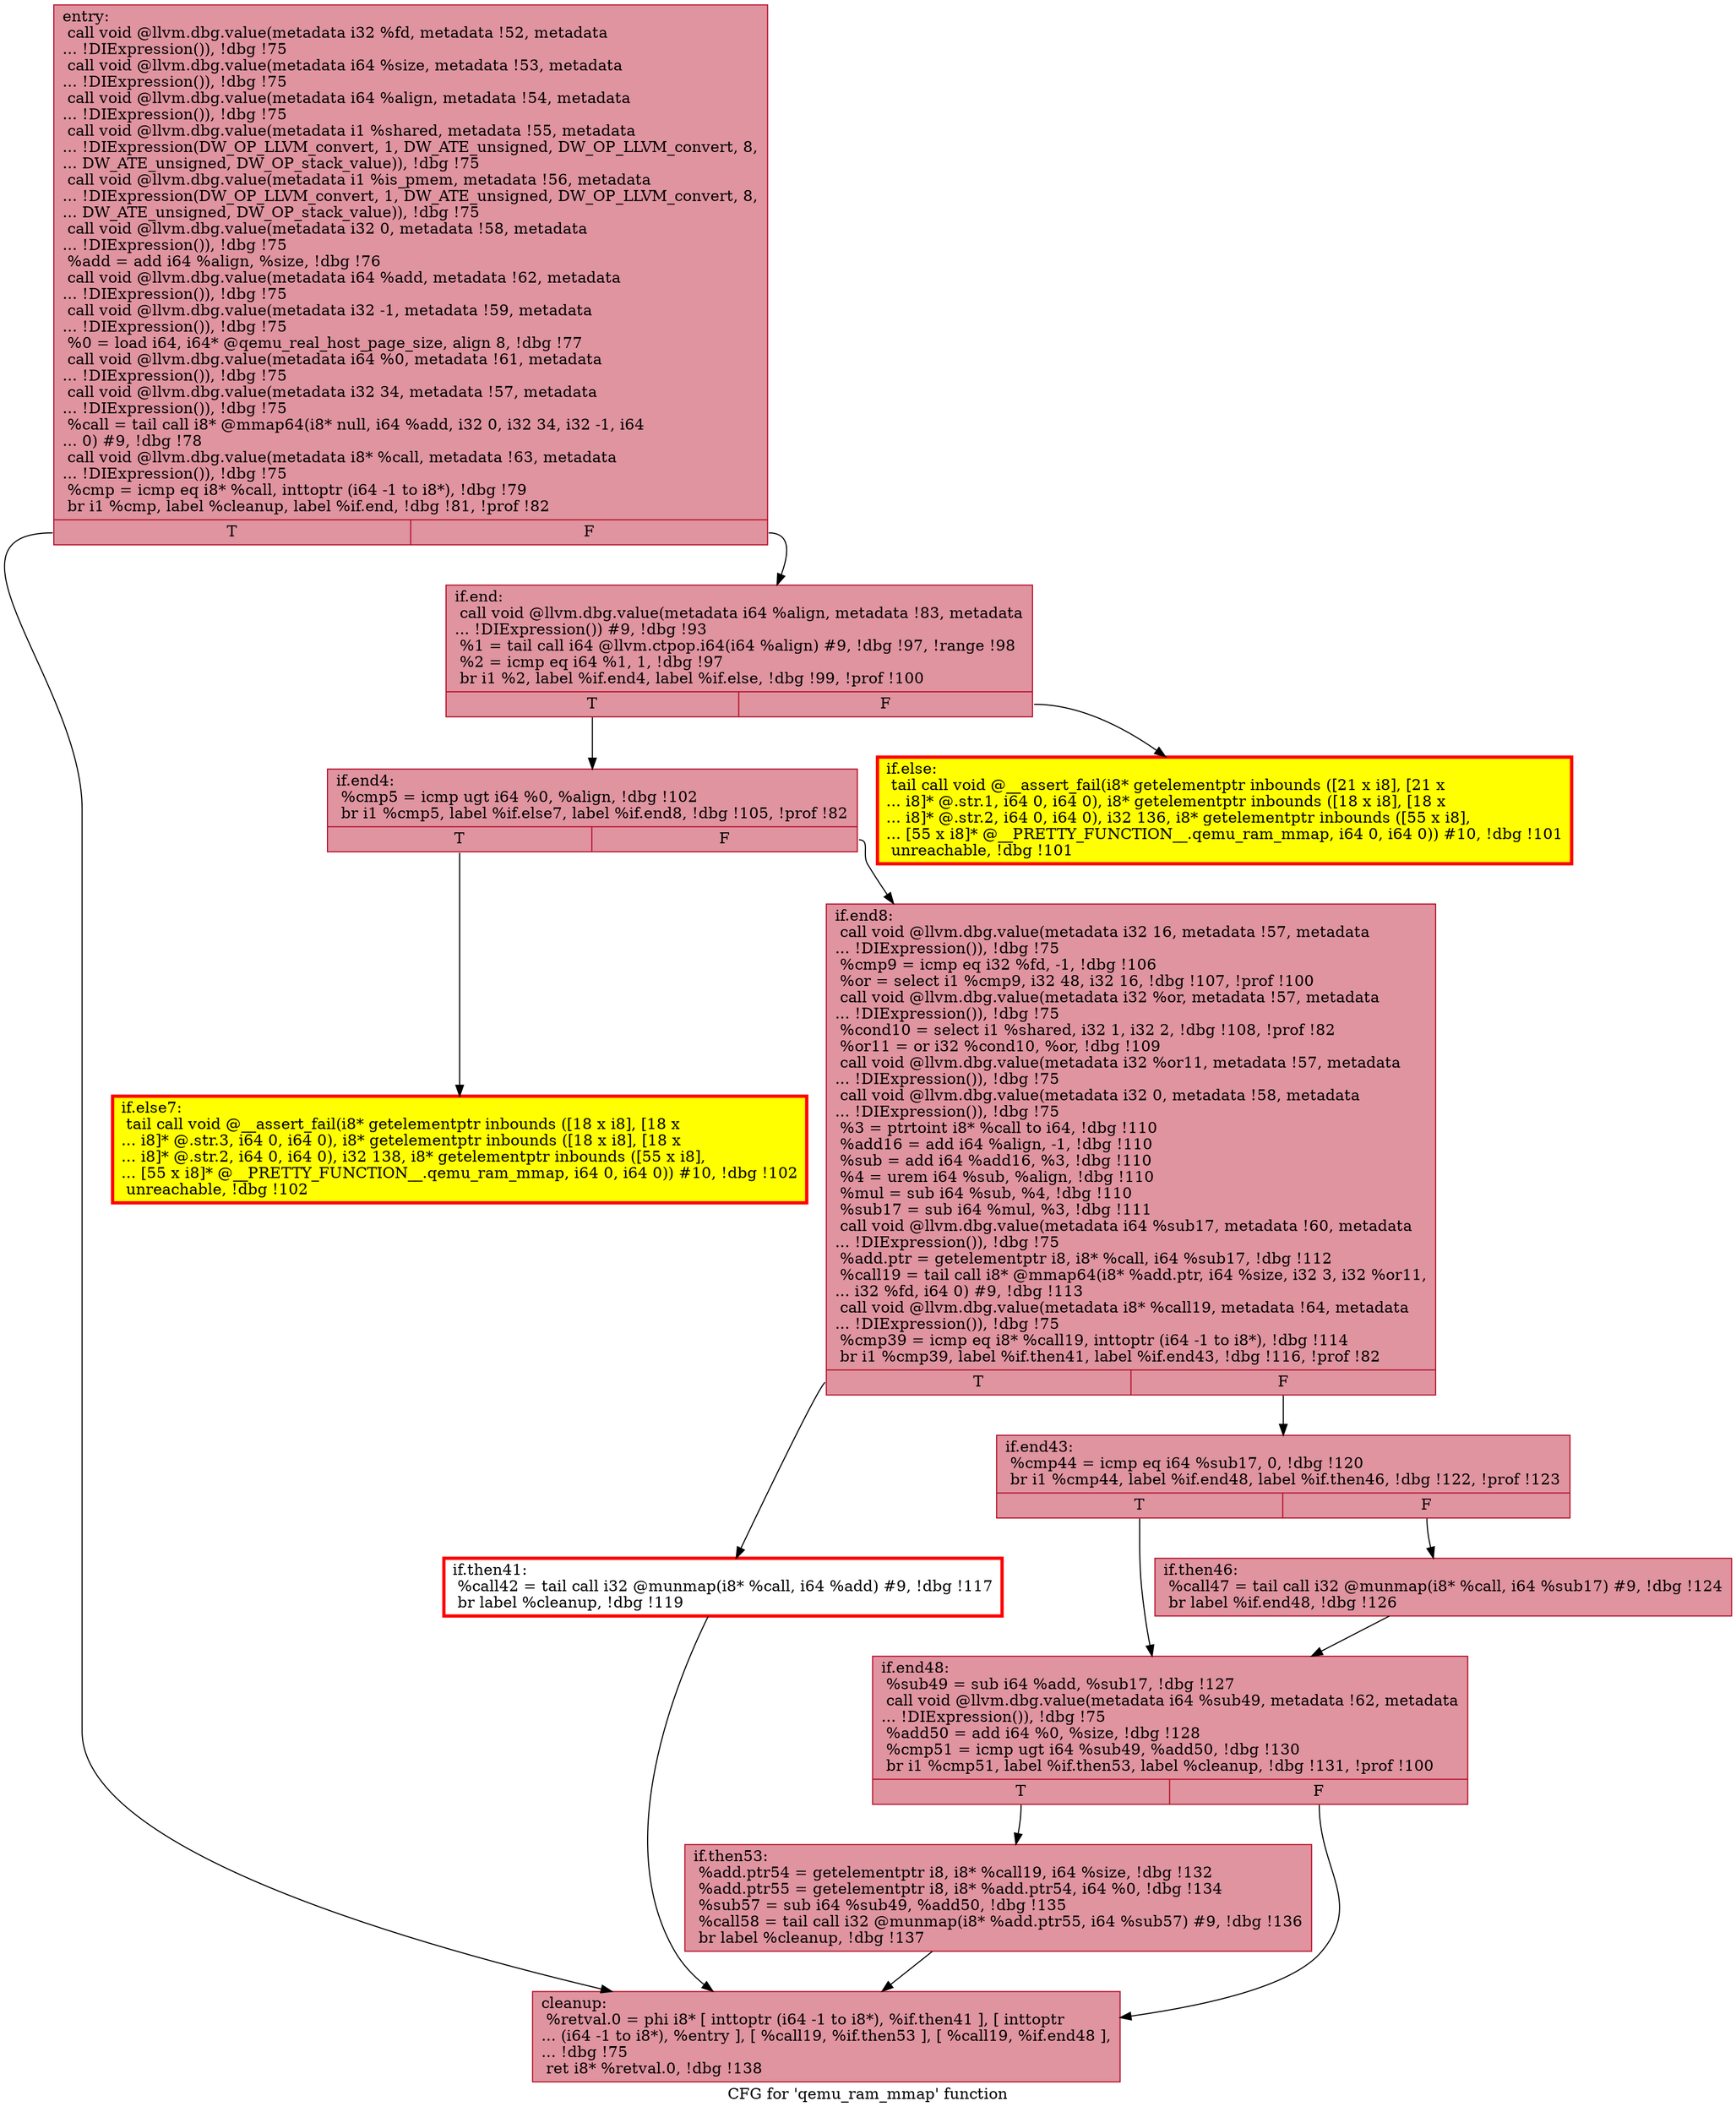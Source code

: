 digraph "CFG for 'qemu_ram_mmap' function" {
	label="CFG for 'qemu_ram_mmap' function";

	Node0x55f82f2bdcb0 [shape=record,color="#b70d28ff", style=filled, fillcolor="#b70d2870",label="{entry:\l  call void @llvm.dbg.value(metadata i32 %fd, metadata !52, metadata\l... !DIExpression()), !dbg !75\l  call void @llvm.dbg.value(metadata i64 %size, metadata !53, metadata\l... !DIExpression()), !dbg !75\l  call void @llvm.dbg.value(metadata i64 %align, metadata !54, metadata\l... !DIExpression()), !dbg !75\l  call void @llvm.dbg.value(metadata i1 %shared, metadata !55, metadata\l... !DIExpression(DW_OP_LLVM_convert, 1, DW_ATE_unsigned, DW_OP_LLVM_convert, 8,\l... DW_ATE_unsigned, DW_OP_stack_value)), !dbg !75\l  call void @llvm.dbg.value(metadata i1 %is_pmem, metadata !56, metadata\l... !DIExpression(DW_OP_LLVM_convert, 1, DW_ATE_unsigned, DW_OP_LLVM_convert, 8,\l... DW_ATE_unsigned, DW_OP_stack_value)), !dbg !75\l  call void @llvm.dbg.value(metadata i32 0, metadata !58, metadata\l... !DIExpression()), !dbg !75\l  %add = add i64 %align, %size, !dbg !76\l  call void @llvm.dbg.value(metadata i64 %add, metadata !62, metadata\l... !DIExpression()), !dbg !75\l  call void @llvm.dbg.value(metadata i32 -1, metadata !59, metadata\l... !DIExpression()), !dbg !75\l  %0 = load i64, i64* @qemu_real_host_page_size, align 8, !dbg !77\l  call void @llvm.dbg.value(metadata i64 %0, metadata !61, metadata\l... !DIExpression()), !dbg !75\l  call void @llvm.dbg.value(metadata i32 34, metadata !57, metadata\l... !DIExpression()), !dbg !75\l  %call = tail call i8* @mmap64(i8* null, i64 %add, i32 0, i32 34, i32 -1, i64\l... 0) #9, !dbg !78\l  call void @llvm.dbg.value(metadata i8* %call, metadata !63, metadata\l... !DIExpression()), !dbg !75\l  %cmp = icmp eq i8* %call, inttoptr (i64 -1 to i8*), !dbg !79\l  br i1 %cmp, label %cleanup, label %if.end, !dbg !81, !prof !82\l|{<s0>T|<s1>F}}"];
	Node0x55f82f2bdcb0:s0 -> Node0x55f82f2cb2a0;
	Node0x55f82f2bdcb0:s1 -> Node0x55f82f2c9c20;
	Node0x55f82f2c9c20 [shape=record,color="#b70d28ff", style=filled, fillcolor="#b70d2870",label="{if.end:                                           \l  call void @llvm.dbg.value(metadata i64 %align, metadata !83, metadata\l... !DIExpression()) #9, !dbg !93\l  %1 = tail call i64 @llvm.ctpop.i64(i64 %align) #9, !dbg !97, !range !98\l  %2 = icmp eq i64 %1, 1, !dbg !97\l  br i1 %2, label %if.end4, label %if.else, !dbg !99, !prof !100\l|{<s0>T|<s1>F}}"];
	Node0x55f82f2c9c20:s0 -> Node0x55f82f2cb9d0;
	Node0x55f82f2c9c20:s1 -> Node0x55f82f2cba40;
	Node0x55f82f2cba40 [shape=record,penwidth=3.0, style="filled", color="red", fillcolor="yellow",label="{if.else:                                          \l  tail call void @__assert_fail(i8* getelementptr inbounds ([21 x i8], [21 x\l... i8]* @.str.1, i64 0, i64 0), i8* getelementptr inbounds ([18 x i8], [18 x\l... i8]* @.str.2, i64 0, i64 0), i32 136, i8* getelementptr inbounds ([55 x i8],\l... [55 x i8]* @__PRETTY_FUNCTION__.qemu_ram_mmap, i64 0, i64 0)) #10, !dbg !101\l  unreachable, !dbg !101\l}"];
	Node0x55f82f2cb9d0 [shape=record,color="#b70d28ff", style=filled, fillcolor="#b70d2870",label="{if.end4:                                          \l  %cmp5 = icmp ugt i64 %0, %align, !dbg !102\l  br i1 %cmp5, label %if.else7, label %if.end8, !dbg !105, !prof !82\l|{<s0>T|<s1>F}}"];
	Node0x55f82f2cb9d0:s0 -> Node0x55f82f2cdb10;
	Node0x55f82f2cb9d0:s1 -> Node0x55f82f2cdac0;
	Node0x55f82f2cdb10 [shape=record,penwidth=3.0, style="filled", color="red", fillcolor="yellow",label="{if.else7:                                         \l  tail call void @__assert_fail(i8* getelementptr inbounds ([18 x i8], [18 x\l... i8]* @.str.3, i64 0, i64 0), i8* getelementptr inbounds ([18 x i8], [18 x\l... i8]* @.str.2, i64 0, i64 0), i32 138, i8* getelementptr inbounds ([55 x i8],\l... [55 x i8]* @__PRETTY_FUNCTION__.qemu_ram_mmap, i64 0, i64 0)) #10, !dbg !102\l  unreachable, !dbg !102\l}"];
	Node0x55f82f2cdac0 [shape=record,color="#b70d28ff", style=filled, fillcolor="#b70d2870",label="{if.end8:                                          \l  call void @llvm.dbg.value(metadata i32 16, metadata !57, metadata\l... !DIExpression()), !dbg !75\l  %cmp9 = icmp eq i32 %fd, -1, !dbg !106\l  %or = select i1 %cmp9, i32 48, i32 16, !dbg !107, !prof !100\l  call void @llvm.dbg.value(metadata i32 %or, metadata !57, metadata\l... !DIExpression()), !dbg !75\l  %cond10 = select i1 %shared, i32 1, i32 2, !dbg !108, !prof !82\l  %or11 = or i32 %cond10, %or, !dbg !109\l  call void @llvm.dbg.value(metadata i32 %or11, metadata !57, metadata\l... !DIExpression()), !dbg !75\l  call void @llvm.dbg.value(metadata i32 0, metadata !58, metadata\l... !DIExpression()), !dbg !75\l  %3 = ptrtoint i8* %call to i64, !dbg !110\l  %add16 = add i64 %align, -1, !dbg !110\l  %sub = add i64 %add16, %3, !dbg !110\l  %4 = urem i64 %sub, %align, !dbg !110\l  %mul = sub i64 %sub, %4, !dbg !110\l  %sub17 = sub i64 %mul, %3, !dbg !111\l  call void @llvm.dbg.value(metadata i64 %sub17, metadata !60, metadata\l... !DIExpression()), !dbg !75\l  %add.ptr = getelementptr i8, i8* %call, i64 %sub17, !dbg !112\l  %call19 = tail call i8* @mmap64(i8* %add.ptr, i64 %size, i32 3, i32 %or11,\l... i32 %fd, i64 0) #9, !dbg !113\l  call void @llvm.dbg.value(metadata i8* %call19, metadata !64, metadata\l... !DIExpression()), !dbg !75\l  %cmp39 = icmp eq i8* %call19, inttoptr (i64 -1 to i8*), !dbg !114\l  br i1 %cmp39, label %if.then41, label %if.end43, !dbg !116, !prof !82\l|{<s0>T|<s1>F}}"];
	Node0x55f82f2cdac0:s0 -> Node0x55f82f2c94d0;
	Node0x55f82f2cdac0:s1 -> Node0x55f82f2d96b0;
	Node0x55f82f2c94d0 [shape=record,penwidth=3.0, color="red",label="{if.then41:                                        \l  %call42 = tail call i32 @munmap(i8* %call, i64 %add) #9, !dbg !117\l  br label %cleanup, !dbg !119\l}"];
	Node0x55f82f2c94d0 -> Node0x55f82f2cb2a0;
	Node0x55f82f2d96b0 [shape=record,color="#b70d28ff", style=filled, fillcolor="#b70d2870",label="{if.end43:                                         \l  %cmp44 = icmp eq i64 %sub17, 0, !dbg !120\l  br i1 %cmp44, label %if.end48, label %if.then46, !dbg !122, !prof !123\l|{<s0>T|<s1>F}}"];
	Node0x55f82f2d96b0:s0 -> Node0x55f82f2da5c0;
	Node0x55f82f2d96b0:s1 -> Node0x55f82f2da570;
	Node0x55f82f2da570 [shape=record,color="#b70d28ff", style=filled, fillcolor="#b70d2870",label="{if.then46:                                        \l  %call47 = tail call i32 @munmap(i8* %call, i64 %sub17) #9, !dbg !124\l  br label %if.end48, !dbg !126\l}"];
	Node0x55f82f2da570 -> Node0x55f82f2da5c0;
	Node0x55f82f2da5c0 [shape=record,color="#b70d28ff", style=filled, fillcolor="#b70d2870",label="{if.end48:                                         \l  %sub49 = sub i64 %add, %sub17, !dbg !127\l  call void @llvm.dbg.value(metadata i64 %sub49, metadata !62, metadata\l... !DIExpression()), !dbg !75\l  %add50 = add i64 %0, %size, !dbg !128\l  %cmp51 = icmp ugt i64 %sub49, %add50, !dbg !130\l  br i1 %cmp51, label %if.then53, label %cleanup, !dbg !131, !prof !100\l|{<s0>T|<s1>F}}"];
	Node0x55f82f2da5c0:s0 -> Node0x55f82f2dace0;
	Node0x55f82f2da5c0:s1 -> Node0x55f82f2cb2a0;
	Node0x55f82f2dace0 [shape=record,color="#b70d28ff", style=filled, fillcolor="#b70d2870",label="{if.then53:                                        \l  %add.ptr54 = getelementptr i8, i8* %call19, i64 %size, !dbg !132\l  %add.ptr55 = getelementptr i8, i8* %add.ptr54, i64 %0, !dbg !134\l  %sub57 = sub i64 %sub49, %add50, !dbg !135\l  %call58 = tail call i32 @munmap(i8* %add.ptr55, i64 %sub57) #9, !dbg !136\l  br label %cleanup, !dbg !137\l}"];
	Node0x55f82f2dace0 -> Node0x55f82f2cb2a0;
	Node0x55f82f2cb2a0 [shape=record,color="#b70d28ff", style=filled, fillcolor="#b70d2870",label="{cleanup:                                          \l  %retval.0 = phi i8* [ inttoptr (i64 -1 to i8*), %if.then41 ], [ inttoptr\l... (i64 -1 to i8*), %entry ], [ %call19, %if.then53 ], [ %call19, %if.end48 ],\l... !dbg !75\l  ret i8* %retval.0, !dbg !138\l}"];
}
